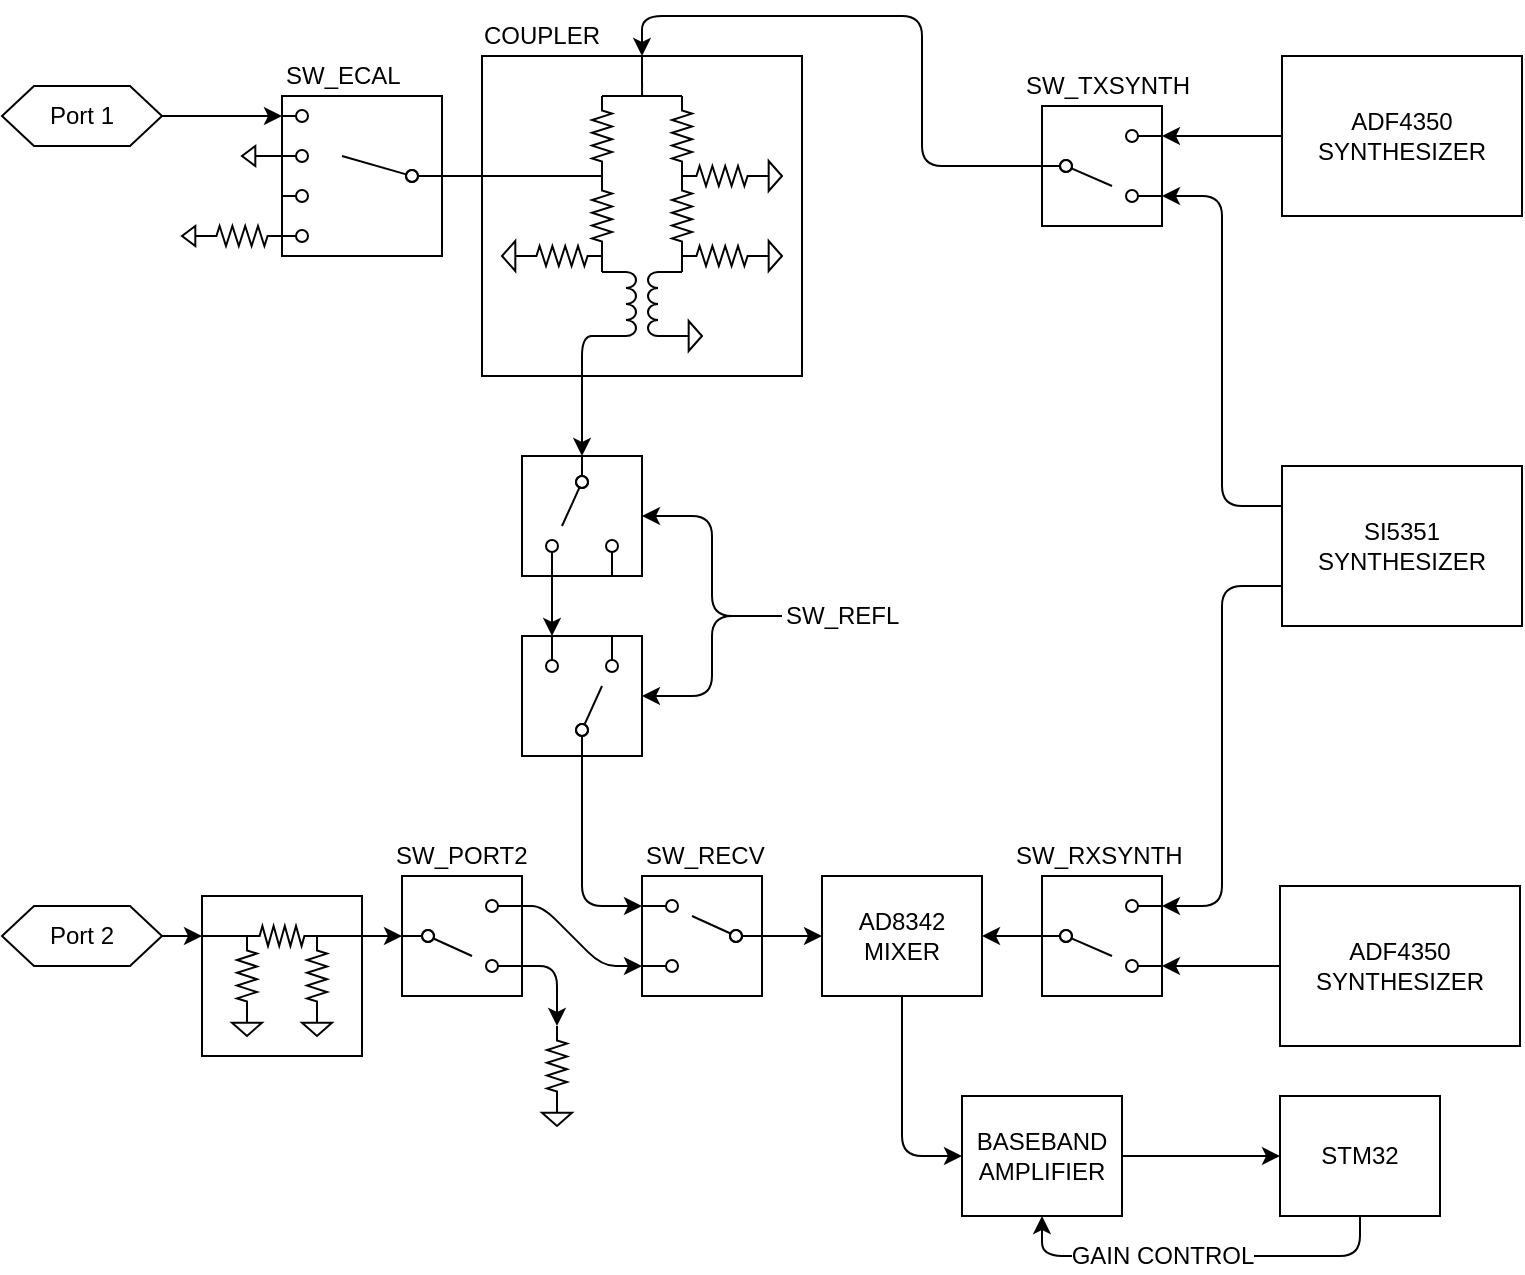 <mxfile version="11.1.4" type="device"><diagram id="cgVU8b_XZretof_O3V7h" name="Page-1"><mxGraphModel dx="862" dy="508" grid="1" gridSize="10" guides="1" tooltips="1" connect="1" arrows="1" fold="1" page="1" pageScale="1" pageWidth="1200" pageHeight="1100" math="0" shadow="0"><root><mxCell id="0"/><mxCell id="1" parent="0"/><mxCell id="WSFBnUzF09cNCr2kYtJ2-11" style="edgeStyle=orthogonalEdgeStyle;rounded=1;orthogonalLoop=1;jettySize=auto;html=1;exitX=0;exitY=0.5;exitDx=0;exitDy=0;" edge="1" parent="1" source="WSFBnUzF09cNCr2kYtJ2-2"><mxGeometry relative="1" as="geometry"><mxPoint x="660" y="695" as="targetPoint"/><Array as="points"><mxPoint x="700" y="695"/><mxPoint x="700" y="695"/></Array></mxGeometry></mxCell><mxCell id="WSFBnUzF09cNCr2kYtJ2-2" value="ADF4350&lt;br&gt;SYNTHESIZER" style="rounded=0;whiteSpace=wrap;html=1;" vertex="1" parent="1"><mxGeometry x="719" y="655" width="120" height="80" as="geometry"/></mxCell><mxCell id="WSFBnUzF09cNCr2kYtJ2-78" style="edgeStyle=orthogonalEdgeStyle;rounded=1;orthogonalLoop=1;jettySize=auto;html=1;exitX=0;exitY=0.25;exitDx=0;exitDy=0;endArrow=classic;endFill=1;strokeColor=#000000;entryX=0;entryY=0.25;entryDx=0;entryDy=0;" edge="1" parent="1" source="WSFBnUzF09cNCr2kYtJ2-3" target="WSFBnUzF09cNCr2kYtJ2-214"><mxGeometry relative="1" as="geometry"><mxPoint x="670" y="310" as="targetPoint"/><Array as="points"><mxPoint x="690" y="465"/><mxPoint x="690" y="310"/></Array></mxGeometry></mxCell><mxCell id="WSFBnUzF09cNCr2kYtJ2-79" style="edgeStyle=orthogonalEdgeStyle;rounded=1;orthogonalLoop=1;jettySize=auto;html=1;exitX=0;exitY=0.75;exitDx=0;exitDy=0;endArrow=classic;endFill=1;strokeColor=#000000;entryX=0;entryY=0.75;entryDx=0;entryDy=0;" edge="1" parent="1" source="WSFBnUzF09cNCr2kYtJ2-3" target="WSFBnUzF09cNCr2kYtJ2-299"><mxGeometry relative="1" as="geometry"><mxPoint x="660" y="670" as="targetPoint"/><Array as="points"><mxPoint x="690" y="505"/><mxPoint x="690" y="665"/></Array></mxGeometry></mxCell><mxCell id="WSFBnUzF09cNCr2kYtJ2-3" value="SI5351&lt;br&gt;SYNTHESIZER" style="rounded=0;whiteSpace=wrap;html=1;" vertex="1" parent="1"><mxGeometry x="720" y="445" width="120" height="80" as="geometry"/></mxCell><mxCell id="WSFBnUzF09cNCr2kYtJ2-9" style="edgeStyle=orthogonalEdgeStyle;rounded=1;orthogonalLoop=1;jettySize=auto;html=1;exitX=0;exitY=0.5;exitDx=0;exitDy=0;entryX=0;entryY=0.75;entryDx=0;entryDy=0;" edge="1" parent="1" source="WSFBnUzF09cNCr2kYtJ2-4" target="WSFBnUzF09cNCr2kYtJ2-214"><mxGeometry relative="1" as="geometry"><mxPoint x="680" y="280" as="targetPoint"/><Array as="points"/></mxGeometry></mxCell><mxCell id="WSFBnUzF09cNCr2kYtJ2-4" value="ADF4350&lt;br&gt;SYNTHESIZER" style="rounded=0;whiteSpace=wrap;html=1;" vertex="1" parent="1"><mxGeometry x="720" y="240" width="120" height="80" as="geometry"/></mxCell><mxCell id="WSFBnUzF09cNCr2kYtJ2-122" style="edgeStyle=orthogonalEdgeStyle;rounded=1;orthogonalLoop=1;jettySize=auto;html=1;exitX=0.5;exitY=1;exitDx=0;exitDy=0;entryX=0;entryY=0.5;entryDx=0;entryDy=0;endArrow=classic;endFill=1;strokeColor=#000000;" edge="1" parent="1" source="WSFBnUzF09cNCr2kYtJ2-12" target="WSFBnUzF09cNCr2kYtJ2-121"><mxGeometry relative="1" as="geometry"/></mxCell><mxCell id="WSFBnUzF09cNCr2kYtJ2-12" value="AD8342&lt;br&gt;MIXER" style="rounded=0;whiteSpace=wrap;html=1;" vertex="1" parent="1"><mxGeometry x="490" y="650" width="80" height="60" as="geometry"/></mxCell><mxCell id="WSFBnUzF09cNCr2kYtJ2-124" style="edgeStyle=orthogonalEdgeStyle;rounded=1;orthogonalLoop=1;jettySize=auto;html=1;exitX=1;exitY=0.5;exitDx=0;exitDy=0;endArrow=classic;endFill=1;strokeColor=#000000;" edge="1" parent="1" source="WSFBnUzF09cNCr2kYtJ2-121" target="WSFBnUzF09cNCr2kYtJ2-123"><mxGeometry relative="1" as="geometry"/></mxCell><mxCell id="WSFBnUzF09cNCr2kYtJ2-121" value="BASEBAND&lt;br&gt;AMPLIFIER" style="rounded=0;whiteSpace=wrap;html=1;" vertex="1" parent="1"><mxGeometry x="560" y="760" width="80" height="60" as="geometry"/></mxCell><mxCell id="WSFBnUzF09cNCr2kYtJ2-234" style="edgeStyle=orthogonalEdgeStyle;rounded=1;orthogonalLoop=1;jettySize=auto;html=1;exitX=0.5;exitY=1;exitDx=0;exitDy=0;entryX=0.5;entryY=1;entryDx=0;entryDy=0;endArrow=classic;endFill=1;strokeColor=#000000;" edge="1" parent="1" source="WSFBnUzF09cNCr2kYtJ2-123" target="WSFBnUzF09cNCr2kYtJ2-121"><mxGeometry relative="1" as="geometry"/></mxCell><mxCell id="WSFBnUzF09cNCr2kYtJ2-235" value="GAIN CONTROL" style="text;html=1;resizable=0;points=[];align=center;verticalAlign=middle;labelBackgroundColor=#ffffff;" vertex="1" connectable="0" parent="WSFBnUzF09cNCr2kYtJ2-234"><mxGeometry x="0.316" y="-1" relative="1" as="geometry"><mxPoint x="12" y="0.5" as="offset"/></mxGeometry></mxCell><mxCell id="WSFBnUzF09cNCr2kYtJ2-123" value="STM32" style="rounded=0;whiteSpace=wrap;html=1;" vertex="1" parent="1"><mxGeometry x="719" y="760" width="80" height="60" as="geometry"/></mxCell><mxCell id="WSFBnUzF09cNCr2kYtJ2-270" style="edgeStyle=none;rounded=1;orthogonalLoop=1;jettySize=auto;html=1;exitX=1;exitY=0.5;exitDx=0;exitDy=0;endArrow=classic;endFill=1;strokeColor=#000000;" edge="1" parent="1" source="WSFBnUzF09cNCr2kYtJ2-125"><mxGeometry relative="1" as="geometry"><mxPoint x="220" y="270" as="targetPoint"/></mxGeometry></mxCell><mxCell id="WSFBnUzF09cNCr2kYtJ2-125" value="Port 1" style="shape=hexagon;perimeter=hexagonPerimeter2;whiteSpace=wrap;html=1;size=0.2;" vertex="1" parent="1"><mxGeometry x="80" y="255" width="80" height="30" as="geometry"/></mxCell><mxCell id="WSFBnUzF09cNCr2kYtJ2-138" style="edgeStyle=orthogonalEdgeStyle;rounded=1;orthogonalLoop=1;jettySize=auto;html=1;exitX=1;exitY=0.5;exitDx=0;exitDy=0;entryX=0;entryY=0.25;entryDx=0;entryDy=0;endArrow=classic;endFill=1;strokeColor=#000000;" edge="1" parent="1" source="WSFBnUzF09cNCr2kYtJ2-127" target="WSFBnUzF09cNCr2kYtJ2-128"><mxGeometry relative="1" as="geometry"/></mxCell><mxCell id="WSFBnUzF09cNCr2kYtJ2-127" value="Port 2" style="shape=hexagon;perimeter=hexagonPerimeter2;whiteSpace=wrap;html=1;size=0.2;" vertex="1" parent="1"><mxGeometry x="80" y="665" width="80" height="30" as="geometry"/></mxCell><mxCell id="WSFBnUzF09cNCr2kYtJ2-136" value="" style="group" vertex="1" connectable="0" parent="1"><mxGeometry x="180" y="660" width="80" height="80" as="geometry"/></mxCell><mxCell id="WSFBnUzF09cNCr2kYtJ2-128" value="" style="rounded=0;whiteSpace=wrap;html=1;" vertex="1" parent="WSFBnUzF09cNCr2kYtJ2-136"><mxGeometry width="80" height="80" as="geometry"/></mxCell><mxCell id="WSFBnUzF09cNCr2kYtJ2-129" value="" style="pointerEvents=1;verticalLabelPosition=bottom;shadow=0;dashed=0;align=center;fillColor=#ffffff;html=1;verticalAlign=top;strokeWidth=1;shape=mxgraph.electrical.resistors.resistor_2;" vertex="1" parent="WSFBnUzF09cNCr2kYtJ2-136"><mxGeometry x="22.5" y="15" width="35" height="10" as="geometry"/></mxCell><mxCell id="WSFBnUzF09cNCr2kYtJ2-130" value="" style="pointerEvents=1;verticalLabelPosition=bottom;shadow=0;dashed=0;align=center;fillColor=#ffffff;html=1;verticalAlign=top;strokeWidth=1;shape=mxgraph.electrical.resistors.resistor_2;direction=south;" vertex="1" parent="WSFBnUzF09cNCr2kYtJ2-136"><mxGeometry x="17.5" y="20" width="10" height="40" as="geometry"/></mxCell><mxCell id="WSFBnUzF09cNCr2kYtJ2-135" style="edgeStyle=orthogonalEdgeStyle;rounded=1;orthogonalLoop=1;jettySize=auto;html=1;exitX=0;exitY=0.5;exitDx=0;exitDy=0;exitPerimeter=0;entryX=1;entryY=0.25;entryDx=0;entryDy=0;endArrow=none;endFill=0;strokeColor=#000000;" edge="1" parent="WSFBnUzF09cNCr2kYtJ2-136" source="WSFBnUzF09cNCr2kYtJ2-131" target="WSFBnUzF09cNCr2kYtJ2-128"><mxGeometry relative="1" as="geometry"/></mxCell><mxCell id="WSFBnUzF09cNCr2kYtJ2-131" value="" style="pointerEvents=1;verticalLabelPosition=bottom;shadow=0;dashed=0;align=center;fillColor=#ffffff;html=1;verticalAlign=top;strokeWidth=1;shape=mxgraph.electrical.resistors.resistor_2;direction=south;" vertex="1" parent="WSFBnUzF09cNCr2kYtJ2-136"><mxGeometry x="52.5" y="20" width="10" height="40" as="geometry"/></mxCell><mxCell id="WSFBnUzF09cNCr2kYtJ2-132" value="" style="pointerEvents=1;verticalLabelPosition=bottom;shadow=0;dashed=0;align=center;fillColor=#ffffff;html=1;verticalAlign=top;strokeWidth=1;shape=mxgraph.electrical.signal_sources.signal_ground;" vertex="1" parent="WSFBnUzF09cNCr2kYtJ2-136"><mxGeometry x="15" y="60" width="15" height="10" as="geometry"/></mxCell><mxCell id="WSFBnUzF09cNCr2kYtJ2-133" value="" style="pointerEvents=1;verticalLabelPosition=bottom;shadow=0;dashed=0;align=center;fillColor=#ffffff;html=1;verticalAlign=top;strokeWidth=1;shape=mxgraph.electrical.signal_sources.signal_ground;" vertex="1" parent="WSFBnUzF09cNCr2kYtJ2-136"><mxGeometry x="50" y="60" width="15" height="10" as="geometry"/></mxCell><mxCell id="WSFBnUzF09cNCr2kYtJ2-134" style="edgeStyle=orthogonalEdgeStyle;rounded=1;orthogonalLoop=1;jettySize=auto;html=1;exitX=0;exitY=0.25;exitDx=0;exitDy=0;entryX=0;entryY=0.5;entryDx=0;entryDy=0;entryPerimeter=0;endArrow=none;endFill=0;strokeColor=#000000;" edge="1" parent="WSFBnUzF09cNCr2kYtJ2-136" source="WSFBnUzF09cNCr2kYtJ2-128" target="WSFBnUzF09cNCr2kYtJ2-129"><mxGeometry relative="1" as="geometry"/></mxCell><mxCell id="WSFBnUzF09cNCr2kYtJ2-191" value="" style="group;rotation=-90;" vertex="1" connectable="0" parent="1"><mxGeometry x="340" y="440" width="60" height="60" as="geometry"/></mxCell><mxCell id="WSFBnUzF09cNCr2kYtJ2-192" value="" style="rounded=0;whiteSpace=wrap;html=1;rotation=-90;" vertex="1" parent="WSFBnUzF09cNCr2kYtJ2-191"><mxGeometry width="60" height="60" as="geometry"/></mxCell><mxCell id="WSFBnUzF09cNCr2kYtJ2-193" value="" style="endArrow=oval;html=1;endFill=0;exitX=0;exitY=0.25;exitDx=0;exitDy=0;" edge="1" parent="WSFBnUzF09cNCr2kYtJ2-191" source="WSFBnUzF09cNCr2kYtJ2-192"><mxGeometry width="50" height="50" relative="1" as="geometry"><mxPoint x="15" y="65" as="sourcePoint"/><mxPoint x="15" y="45" as="targetPoint"/></mxGeometry></mxCell><mxCell id="WSFBnUzF09cNCr2kYtJ2-194" value="" style="endArrow=oval;html=1;endFill=0;exitX=0;exitY=0.75;exitDx=0;exitDy=0;" edge="1" parent="WSFBnUzF09cNCr2kYtJ2-191" source="WSFBnUzF09cNCr2kYtJ2-192"><mxGeometry width="50" height="50" relative="1" as="geometry"><mxPoint x="45" y="65" as="sourcePoint"/><mxPoint x="45" y="45" as="targetPoint"/></mxGeometry></mxCell><mxCell id="WSFBnUzF09cNCr2kYtJ2-195" value="" style="endArrow=oval;html=1;endFill=0;" edge="1" parent="WSFBnUzF09cNCr2kYtJ2-191"><mxGeometry width="50" height="50" relative="1" as="geometry"><mxPoint x="20" y="35" as="sourcePoint"/><mxPoint x="30" y="13" as="targetPoint"/></mxGeometry></mxCell><mxCell id="WSFBnUzF09cNCr2kYtJ2-196" value="" style="endArrow=oval;html=1;endFill=0;exitX=1;exitY=0.5;exitDx=0;exitDy=0;" edge="1" parent="WSFBnUzF09cNCr2kYtJ2-191" source="WSFBnUzF09cNCr2kYtJ2-192"><mxGeometry width="50" height="50" relative="1" as="geometry"><mxPoint x="30" y="-7" as="sourcePoint"/><mxPoint x="30" y="13" as="targetPoint"/></mxGeometry></mxCell><mxCell id="WSFBnUzF09cNCr2kYtJ2-213" value="" style="group;rotation=-180;" vertex="1" connectable="0" parent="1"><mxGeometry x="600" y="265" width="60" height="60" as="geometry"/></mxCell><mxCell id="WSFBnUzF09cNCr2kYtJ2-214" value="" style="rounded=0;whiteSpace=wrap;html=1;rotation=-180;" vertex="1" parent="WSFBnUzF09cNCr2kYtJ2-213"><mxGeometry width="60" height="60" as="geometry"/></mxCell><mxCell id="WSFBnUzF09cNCr2kYtJ2-215" value="" style="endArrow=oval;html=1;endFill=0;exitX=0;exitY=0.25;exitDx=0;exitDy=0;" edge="1" parent="WSFBnUzF09cNCr2kYtJ2-213" source="WSFBnUzF09cNCr2kYtJ2-214"><mxGeometry width="50" height="50" relative="1" as="geometry"><mxPoint x="65" y="45" as="sourcePoint"/><mxPoint x="45" y="45" as="targetPoint"/></mxGeometry></mxCell><mxCell id="WSFBnUzF09cNCr2kYtJ2-216" value="" style="endArrow=oval;html=1;endFill=0;exitX=0;exitY=0.75;exitDx=0;exitDy=0;" edge="1" parent="WSFBnUzF09cNCr2kYtJ2-213" source="WSFBnUzF09cNCr2kYtJ2-214"><mxGeometry width="50" height="50" relative="1" as="geometry"><mxPoint x="65" y="15" as="sourcePoint"/><mxPoint x="45" y="15" as="targetPoint"/></mxGeometry></mxCell><mxCell id="WSFBnUzF09cNCr2kYtJ2-217" value="" style="endArrow=oval;html=1;endFill=0;" edge="1" parent="WSFBnUzF09cNCr2kYtJ2-213"><mxGeometry width="50" height="50" relative="1" as="geometry"><mxPoint x="35" y="40" as="sourcePoint"/><mxPoint x="12" y="30" as="targetPoint"/></mxGeometry></mxCell><mxCell id="WSFBnUzF09cNCr2kYtJ2-218" value="" style="endArrow=oval;html=1;endFill=0;exitX=1;exitY=0.5;exitDx=0;exitDy=0;" edge="1" parent="WSFBnUzF09cNCr2kYtJ2-213" source="WSFBnUzF09cNCr2kYtJ2-214"><mxGeometry width="50" height="50" relative="1" as="geometry"><mxPoint x="-8" y="30" as="sourcePoint"/><mxPoint x="12" y="30" as="targetPoint"/></mxGeometry></mxCell><mxCell id="WSFBnUzF09cNCr2kYtJ2-220" style="edgeStyle=orthogonalEdgeStyle;rounded=1;orthogonalLoop=1;jettySize=auto;html=1;exitX=1;exitY=0.5;exitDx=0;exitDy=0;entryX=0.5;entryY=0;entryDx=0;entryDy=0;endArrow=classic;endFill=1;strokeColor=#000000;" edge="1" parent="1" source="WSFBnUzF09cNCr2kYtJ2-214" target="WSFBnUzF09cNCr2kYtJ2-64"><mxGeometry relative="1" as="geometry"/></mxCell><mxCell id="WSFBnUzF09cNCr2kYtJ2-223" value="" style="group" vertex="1" connectable="0" parent="1"><mxGeometry x="320" y="240" width="160" height="160" as="geometry"/></mxCell><mxCell id="WSFBnUzF09cNCr2kYtJ2-64" value="" style="rounded=0;whiteSpace=wrap;html=1;" vertex="1" parent="WSFBnUzF09cNCr2kYtJ2-223"><mxGeometry width="160" height="160" as="geometry"/></mxCell><mxCell id="WSFBnUzF09cNCr2kYtJ2-140" value="" style="pointerEvents=1;verticalLabelPosition=bottom;shadow=0;dashed=0;align=center;fillColor=#ffffff;html=1;verticalAlign=top;strokeWidth=1;shape=mxgraph.electrical.resistors.resistor_2;direction=south;" vertex="1" parent="WSFBnUzF09cNCr2kYtJ2-223"><mxGeometry x="55" y="20" width="10" height="40" as="geometry"/></mxCell><mxCell id="WSFBnUzF09cNCr2kYtJ2-141" value="" style="pointerEvents=1;verticalLabelPosition=bottom;shadow=0;dashed=0;align=center;fillColor=#ffffff;html=1;verticalAlign=top;strokeWidth=1;shape=mxgraph.electrical.resistors.resistor_2;direction=south;" vertex="1" parent="WSFBnUzF09cNCr2kYtJ2-223"><mxGeometry x="95" y="20" width="10" height="40" as="geometry"/></mxCell><mxCell id="WSFBnUzF09cNCr2kYtJ2-151" style="edgeStyle=orthogonalEdgeStyle;rounded=1;orthogonalLoop=1;jettySize=auto;html=1;exitX=0;exitY=0.5;exitDx=0;exitDy=0;exitPerimeter=0;entryX=0;entryY=0.5;entryDx=0;entryDy=0;entryPerimeter=0;endArrow=none;endFill=0;strokeColor=#000000;" edge="1" parent="WSFBnUzF09cNCr2kYtJ2-223" source="WSFBnUzF09cNCr2kYtJ2-140" target="WSFBnUzF09cNCr2kYtJ2-141"><mxGeometry relative="1" as="geometry"><Array as="points"><mxPoint x="80" y="20"/><mxPoint x="80" y="20"/></Array></mxGeometry></mxCell><mxCell id="WSFBnUzF09cNCr2kYtJ2-142" value="" style="pointerEvents=1;verticalLabelPosition=bottom;shadow=0;dashed=0;align=center;fillColor=#ffffff;html=1;verticalAlign=top;strokeWidth=1;shape=mxgraph.electrical.resistors.resistor_2;direction=south;" vertex="1" parent="WSFBnUzF09cNCr2kYtJ2-223"><mxGeometry x="55" y="60" width="10" height="40" as="geometry"/></mxCell><mxCell id="WSFBnUzF09cNCr2kYtJ2-143" value="" style="pointerEvents=1;verticalLabelPosition=bottom;shadow=0;dashed=0;align=center;fillColor=#ffffff;html=1;verticalAlign=top;strokeWidth=1;shape=mxgraph.electrical.resistors.resistor_2;direction=south;" vertex="1" parent="WSFBnUzF09cNCr2kYtJ2-223"><mxGeometry x="95" y="60" width="10" height="40" as="geometry"/></mxCell><mxCell id="WSFBnUzF09cNCr2kYtJ2-144" value="" style="pointerEvents=1;verticalLabelPosition=bottom;shadow=0;dashed=0;align=center;fillColor=#ffffff;html=1;verticalAlign=top;strokeWidth=1;shape=mxgraph.electrical.resistors.resistor_2;direction=west;" vertex="1" parent="WSFBnUzF09cNCr2kYtJ2-223"><mxGeometry x="20" y="95" width="40" height="10" as="geometry"/></mxCell><mxCell id="WSFBnUzF09cNCr2kYtJ2-145" value="" style="pointerEvents=1;verticalLabelPosition=bottom;shadow=0;dashed=0;align=center;fillColor=#ffffff;html=1;verticalAlign=top;strokeWidth=1;shape=mxgraph.electrical.resistors.resistor_2;direction=west;" vertex="1" parent="WSFBnUzF09cNCr2kYtJ2-223"><mxGeometry x="100" y="95" width="40" height="10" as="geometry"/></mxCell><mxCell id="WSFBnUzF09cNCr2kYtJ2-146" value="" style="pointerEvents=1;verticalLabelPosition=bottom;shadow=0;dashed=0;align=center;fillColor=#ffffff;html=1;verticalAlign=top;strokeWidth=1;shape=mxgraph.electrical.resistors.resistor_2;direction=west;" vertex="1" parent="WSFBnUzF09cNCr2kYtJ2-223"><mxGeometry x="100" y="55" width="40" height="10" as="geometry"/></mxCell><mxCell id="WSFBnUzF09cNCr2kYtJ2-147" value="" style="pointerEvents=1;verticalLabelPosition=bottom;shadow=0;dashed=0;align=center;fillColor=#ffffff;html=1;verticalAlign=top;strokeWidth=1;shape=mxgraph.electrical.signal_sources.signal_ground;direction=north;" vertex="1" parent="WSFBnUzF09cNCr2kYtJ2-223"><mxGeometry x="140" y="52.5" width="10" height="15" as="geometry"/></mxCell><mxCell id="WSFBnUzF09cNCr2kYtJ2-148" value="" style="pointerEvents=1;verticalLabelPosition=bottom;shadow=0;dashed=0;align=center;fillColor=#ffffff;html=1;verticalAlign=top;strokeWidth=1;shape=mxgraph.electrical.signal_sources.signal_ground;direction=north;" vertex="1" parent="WSFBnUzF09cNCr2kYtJ2-223"><mxGeometry x="140" y="92.5" width="10" height="15" as="geometry"/></mxCell><mxCell id="WSFBnUzF09cNCr2kYtJ2-149" value="" style="pointerEvents=1;verticalLabelPosition=bottom;shadow=0;dashed=0;align=center;fillColor=#ffffff;html=1;verticalAlign=top;strokeWidth=1;shape=mxgraph.electrical.signal_sources.signal_ground;direction=south;" vertex="1" parent="WSFBnUzF09cNCr2kYtJ2-223"><mxGeometry x="10" y="92.5" width="10" height="15" as="geometry"/></mxCell><mxCell id="WSFBnUzF09cNCr2kYtJ2-153" value="" style="pointerEvents=1;verticalLabelPosition=bottom;shadow=0;dashed=0;align=center;fillColor=#ffffff;html=1;verticalAlign=top;strokeWidth=1;shape=mxgraph.electrical.inductors.transformer;direction=east;" vertex="1" parent="WSFBnUzF09cNCr2kYtJ2-223"><mxGeometry x="60" y="108" width="40" height="32" as="geometry"/></mxCell><mxCell id="WSFBnUzF09cNCr2kYtJ2-154" style="edgeStyle=orthogonalEdgeStyle;rounded=1;orthogonalLoop=1;jettySize=auto;html=1;exitX=0;exitY=0.5;exitDx=0;exitDy=0;exitPerimeter=0;entryX=0;entryY=0;entryDx=0;entryDy=0;entryPerimeter=0;endArrow=none;endFill=0;strokeColor=#000000;" edge="1" parent="WSFBnUzF09cNCr2kYtJ2-223" source="WSFBnUzF09cNCr2kYtJ2-144" target="WSFBnUzF09cNCr2kYtJ2-153"><mxGeometry relative="1" as="geometry"/></mxCell><mxCell id="WSFBnUzF09cNCr2kYtJ2-155" style="edgeStyle=orthogonalEdgeStyle;rounded=1;orthogonalLoop=1;jettySize=auto;html=1;exitX=1;exitY=0.5;exitDx=0;exitDy=0;exitPerimeter=0;entryX=1;entryY=0;entryDx=0;entryDy=0;entryPerimeter=0;endArrow=none;endFill=0;strokeColor=#000000;" edge="1" parent="WSFBnUzF09cNCr2kYtJ2-223" source="WSFBnUzF09cNCr2kYtJ2-145" target="WSFBnUzF09cNCr2kYtJ2-153"><mxGeometry relative="1" as="geometry"/></mxCell><mxCell id="WSFBnUzF09cNCr2kYtJ2-156" value="" style="pointerEvents=1;verticalLabelPosition=bottom;shadow=0;dashed=0;align=center;fillColor=#ffffff;html=1;verticalAlign=top;strokeWidth=1;shape=mxgraph.electrical.signal_sources.signal_ground;direction=north;" vertex="1" parent="WSFBnUzF09cNCr2kYtJ2-223"><mxGeometry x="100" y="132.5" width="10" height="15" as="geometry"/></mxCell><mxCell id="WSFBnUzF09cNCr2kYtJ2-222" style="edgeStyle=orthogonalEdgeStyle;rounded=1;orthogonalLoop=1;jettySize=auto;html=1;exitX=0.5;exitY=0;exitDx=0;exitDy=0;endArrow=none;endFill=0;strokeColor=#000000;" edge="1" parent="WSFBnUzF09cNCr2kYtJ2-223" source="WSFBnUzF09cNCr2kYtJ2-64"><mxGeometry relative="1" as="geometry"><mxPoint x="80.032" y="19.935" as="targetPoint"/></mxGeometry></mxCell><mxCell id="WSFBnUzF09cNCr2kYtJ2-197" style="edgeStyle=orthogonalEdgeStyle;rounded=1;orthogonalLoop=1;jettySize=auto;html=1;exitX=0;exitY=1;exitDx=0;exitDy=0;exitPerimeter=0;entryX=1;entryY=0.5;entryDx=0;entryDy=0;endArrow=classic;endFill=1;strokeColor=#000000;" edge="1" parent="1" source="WSFBnUzF09cNCr2kYtJ2-153" target="WSFBnUzF09cNCr2kYtJ2-192"><mxGeometry relative="1" as="geometry"><Array as="points"><mxPoint x="370" y="380"/></Array></mxGeometry></mxCell><mxCell id="WSFBnUzF09cNCr2kYtJ2-225" value="COUPLER" style="text;html=1;strokeColor=none;fillColor=none;align=center;verticalAlign=middle;whiteSpace=wrap;rounded=0;" vertex="1" parent="1"><mxGeometry x="320" y="220" width="60" height="20" as="geometry"/></mxCell><mxCell id="WSFBnUzF09cNCr2kYtJ2-226" value="" style="group;rotation=90;" vertex="1" connectable="0" parent="1"><mxGeometry x="340" y="530" width="60" height="60" as="geometry"/></mxCell><mxCell id="WSFBnUzF09cNCr2kYtJ2-227" value="" style="rounded=0;whiteSpace=wrap;html=1;rotation=90;" vertex="1" parent="WSFBnUzF09cNCr2kYtJ2-226"><mxGeometry width="60" height="60" as="geometry"/></mxCell><mxCell id="WSFBnUzF09cNCr2kYtJ2-228" value="" style="endArrow=oval;html=1;endFill=0;exitX=0;exitY=0.25;exitDx=0;exitDy=0;" edge="1" parent="WSFBnUzF09cNCr2kYtJ2-226" source="WSFBnUzF09cNCr2kYtJ2-227"><mxGeometry width="50" height="50" relative="1" as="geometry"><mxPoint x="45" y="-5" as="sourcePoint"/><mxPoint x="45" y="15" as="targetPoint"/></mxGeometry></mxCell><mxCell id="WSFBnUzF09cNCr2kYtJ2-229" value="" style="endArrow=oval;html=1;endFill=0;exitX=0;exitY=0.75;exitDx=0;exitDy=0;" edge="1" parent="WSFBnUzF09cNCr2kYtJ2-226" source="WSFBnUzF09cNCr2kYtJ2-227"><mxGeometry width="50" height="50" relative="1" as="geometry"><mxPoint x="15" y="-5" as="sourcePoint"/><mxPoint x="15" y="15" as="targetPoint"/></mxGeometry></mxCell><mxCell id="WSFBnUzF09cNCr2kYtJ2-230" value="" style="endArrow=oval;html=1;endFill=0;" edge="1" parent="WSFBnUzF09cNCr2kYtJ2-226"><mxGeometry width="50" height="50" relative="1" as="geometry"><mxPoint x="40" y="25" as="sourcePoint"/><mxPoint x="30" y="47" as="targetPoint"/></mxGeometry></mxCell><mxCell id="WSFBnUzF09cNCr2kYtJ2-231" value="" style="endArrow=oval;html=1;endFill=0;exitX=1;exitY=0.5;exitDx=0;exitDy=0;" edge="1" parent="WSFBnUzF09cNCr2kYtJ2-226" source="WSFBnUzF09cNCr2kYtJ2-227"><mxGeometry width="50" height="50" relative="1" as="geometry"><mxPoint x="30" y="67" as="sourcePoint"/><mxPoint x="30" y="47" as="targetPoint"/></mxGeometry></mxCell><mxCell id="WSFBnUzF09cNCr2kYtJ2-232" style="edgeStyle=orthogonalEdgeStyle;rounded=1;orthogonalLoop=1;jettySize=auto;html=1;exitX=0;exitY=0.25;exitDx=0;exitDy=0;entryX=0;entryY=0.75;entryDx=0;entryDy=0;endArrow=classic;endFill=1;strokeColor=#000000;" edge="1" parent="1" source="WSFBnUzF09cNCr2kYtJ2-192" target="WSFBnUzF09cNCr2kYtJ2-227"><mxGeometry relative="1" as="geometry"/></mxCell><mxCell id="WSFBnUzF09cNCr2kYtJ2-237" value="" style="group;rotation=0;" vertex="1" connectable="0" parent="1"><mxGeometry x="400" y="650" width="60" height="60" as="geometry"/></mxCell><mxCell id="WSFBnUzF09cNCr2kYtJ2-238" value="" style="rounded=0;whiteSpace=wrap;html=1;rotation=0;" vertex="1" parent="WSFBnUzF09cNCr2kYtJ2-237"><mxGeometry width="60" height="60" as="geometry"/></mxCell><mxCell id="WSFBnUzF09cNCr2kYtJ2-239" value="" style="endArrow=oval;html=1;endFill=0;exitX=0;exitY=0.25;exitDx=0;exitDy=0;" edge="1" parent="WSFBnUzF09cNCr2kYtJ2-237" source="WSFBnUzF09cNCr2kYtJ2-238"><mxGeometry width="50" height="50" relative="1" as="geometry"><mxPoint x="-5" y="15" as="sourcePoint"/><mxPoint x="15" y="15" as="targetPoint"/></mxGeometry></mxCell><mxCell id="WSFBnUzF09cNCr2kYtJ2-240" value="" style="endArrow=oval;html=1;endFill=0;exitX=0;exitY=0.75;exitDx=0;exitDy=0;" edge="1" parent="WSFBnUzF09cNCr2kYtJ2-237" source="WSFBnUzF09cNCr2kYtJ2-238"><mxGeometry width="50" height="50" relative="1" as="geometry"><mxPoint x="-5" y="45" as="sourcePoint"/><mxPoint x="15" y="45" as="targetPoint"/></mxGeometry></mxCell><mxCell id="WSFBnUzF09cNCr2kYtJ2-241" value="" style="endArrow=oval;html=1;endFill=0;" edge="1" parent="WSFBnUzF09cNCr2kYtJ2-237"><mxGeometry width="50" height="50" relative="1" as="geometry"><mxPoint x="25" y="20" as="sourcePoint"/><mxPoint x="47" y="30" as="targetPoint"/></mxGeometry></mxCell><mxCell id="WSFBnUzF09cNCr2kYtJ2-242" value="" style="endArrow=oval;html=1;endFill=0;exitX=1;exitY=0.5;exitDx=0;exitDy=0;" edge="1" parent="WSFBnUzF09cNCr2kYtJ2-237" source="WSFBnUzF09cNCr2kYtJ2-238"><mxGeometry width="50" height="50" relative="1" as="geometry"><mxPoint x="67" y="30" as="sourcePoint"/><mxPoint x="47" y="30" as="targetPoint"/></mxGeometry></mxCell><mxCell id="WSFBnUzF09cNCr2kYtJ2-243" style="edgeStyle=orthogonalEdgeStyle;rounded=1;orthogonalLoop=1;jettySize=auto;html=1;exitX=1;exitY=0.5;exitDx=0;exitDy=0;entryX=0;entryY=0.5;entryDx=0;entryDy=0;endArrow=classic;endFill=1;strokeColor=#000000;" edge="1" parent="1" source="WSFBnUzF09cNCr2kYtJ2-238" target="WSFBnUzF09cNCr2kYtJ2-12"><mxGeometry relative="1" as="geometry"/></mxCell><mxCell id="WSFBnUzF09cNCr2kYtJ2-244" value="" style="group;rotation=180;" vertex="1" connectable="0" parent="1"><mxGeometry x="280" y="650" width="60" height="60" as="geometry"/></mxCell><mxCell id="WSFBnUzF09cNCr2kYtJ2-245" value="" style="rounded=0;whiteSpace=wrap;html=1;rotation=180;" vertex="1" parent="WSFBnUzF09cNCr2kYtJ2-244"><mxGeometry width="60" height="60" as="geometry"/></mxCell><mxCell id="WSFBnUzF09cNCr2kYtJ2-246" value="" style="endArrow=oval;html=1;endFill=0;exitX=0;exitY=0.25;exitDx=0;exitDy=0;" edge="1" parent="WSFBnUzF09cNCr2kYtJ2-244" source="WSFBnUzF09cNCr2kYtJ2-245"><mxGeometry width="50" height="50" relative="1" as="geometry"><mxPoint x="65" y="45" as="sourcePoint"/><mxPoint x="45" y="45" as="targetPoint"/></mxGeometry></mxCell><mxCell id="WSFBnUzF09cNCr2kYtJ2-247" value="" style="endArrow=oval;html=1;endFill=0;exitX=0;exitY=0.75;exitDx=0;exitDy=0;" edge="1" parent="WSFBnUzF09cNCr2kYtJ2-244" source="WSFBnUzF09cNCr2kYtJ2-245"><mxGeometry width="50" height="50" relative="1" as="geometry"><mxPoint x="65" y="15" as="sourcePoint"/><mxPoint x="45" y="15" as="targetPoint"/></mxGeometry></mxCell><mxCell id="WSFBnUzF09cNCr2kYtJ2-248" value="" style="endArrow=oval;html=1;endFill=0;" edge="1" parent="WSFBnUzF09cNCr2kYtJ2-244"><mxGeometry width="50" height="50" relative="1" as="geometry"><mxPoint x="35" y="40" as="sourcePoint"/><mxPoint x="13" y="30" as="targetPoint"/></mxGeometry></mxCell><mxCell id="WSFBnUzF09cNCr2kYtJ2-249" value="" style="endArrow=oval;html=1;endFill=0;exitX=1;exitY=0.5;exitDx=0;exitDy=0;" edge="1" parent="WSFBnUzF09cNCr2kYtJ2-244" source="WSFBnUzF09cNCr2kYtJ2-245"><mxGeometry width="50" height="50" relative="1" as="geometry"><mxPoint x="-7" y="30" as="sourcePoint"/><mxPoint x="13" y="30" as="targetPoint"/></mxGeometry></mxCell><mxCell id="WSFBnUzF09cNCr2kYtJ2-250" style="edgeStyle=orthogonalEdgeStyle;rounded=1;orthogonalLoop=1;jettySize=auto;html=1;exitX=1;exitY=0.25;exitDx=0;exitDy=0;entryX=1;entryY=0.5;entryDx=0;entryDy=0;endArrow=classic;endFill=1;strokeColor=#000000;" edge="1" parent="1" source="WSFBnUzF09cNCr2kYtJ2-128" target="WSFBnUzF09cNCr2kYtJ2-245"><mxGeometry relative="1" as="geometry"/></mxCell><mxCell id="WSFBnUzF09cNCr2kYtJ2-252" value="" style="pointerEvents=1;verticalLabelPosition=bottom;shadow=0;dashed=0;align=center;fillColor=#ffffff;html=1;verticalAlign=top;strokeWidth=1;shape=mxgraph.electrical.resistors.resistor_2;direction=south;" vertex="1" parent="1"><mxGeometry x="352.5" y="725" width="10" height="40" as="geometry"/></mxCell><mxCell id="WSFBnUzF09cNCr2kYtJ2-253" value="" style="pointerEvents=1;verticalLabelPosition=bottom;shadow=0;dashed=0;align=center;fillColor=#ffffff;html=1;verticalAlign=top;strokeWidth=1;shape=mxgraph.electrical.signal_sources.signal_ground;" vertex="1" parent="1"><mxGeometry x="350" y="765" width="15" height="10" as="geometry"/></mxCell><mxCell id="WSFBnUzF09cNCr2kYtJ2-255" style="edgeStyle=orthogonalEdgeStyle;rounded=1;orthogonalLoop=1;jettySize=auto;html=1;exitX=1;exitY=0.5;exitDx=0;exitDy=0;entryX=0;entryY=0.25;entryDx=0;entryDy=0;endArrow=classic;endFill=1;strokeColor=#000000;" edge="1" parent="1" source="WSFBnUzF09cNCr2kYtJ2-227" target="WSFBnUzF09cNCr2kYtJ2-238"><mxGeometry relative="1" as="geometry"><Array as="points"><mxPoint x="370" y="665"/></Array></mxGeometry></mxCell><mxCell id="WSFBnUzF09cNCr2kYtJ2-257" style="rounded=1;orthogonalLoop=1;jettySize=auto;html=1;exitX=0;exitY=0.75;exitDx=0;exitDy=0;entryX=0;entryY=0.75;entryDx=0;entryDy=0;endArrow=classic;endFill=1;strokeColor=#000000;" edge="1" parent="1" source="WSFBnUzF09cNCr2kYtJ2-245" target="WSFBnUzF09cNCr2kYtJ2-238"><mxGeometry relative="1" as="geometry"><Array as="points"><mxPoint x="350" y="665"/><mxPoint x="380" y="695"/></Array></mxGeometry></mxCell><mxCell id="WSFBnUzF09cNCr2kYtJ2-258" style="edgeStyle=orthogonalEdgeStyle;rounded=1;orthogonalLoop=1;jettySize=auto;html=1;exitX=0;exitY=0.25;exitDx=0;exitDy=0;entryX=0;entryY=0.5;entryDx=0;entryDy=0;entryPerimeter=0;endArrow=classic;endFill=1;strokeColor=#000000;" edge="1" parent="1" source="WSFBnUzF09cNCr2kYtJ2-245" target="WSFBnUzF09cNCr2kYtJ2-252"><mxGeometry relative="1" as="geometry"/></mxCell><mxCell id="WSFBnUzF09cNCr2kYtJ2-268" value="" style="group" vertex="1" connectable="0" parent="1"><mxGeometry x="220" y="260" width="80" height="80" as="geometry"/></mxCell><mxCell id="WSFBnUzF09cNCr2kYtJ2-260" value="" style="rounded=0;whiteSpace=wrap;html=1;" vertex="1" parent="WSFBnUzF09cNCr2kYtJ2-268"><mxGeometry width="80" height="80" as="geometry"/></mxCell><mxCell id="WSFBnUzF09cNCr2kYtJ2-261" value="" style="endArrow=oval;html=1;endFill=0;" edge="1" parent="WSFBnUzF09cNCr2kYtJ2-268"><mxGeometry width="50" height="50" relative="1" as="geometry"><mxPoint y="10" as="sourcePoint"/><mxPoint x="10" y="10" as="targetPoint"/></mxGeometry></mxCell><mxCell id="WSFBnUzF09cNCr2kYtJ2-262" value="" style="endArrow=oval;html=1;endFill=0;" edge="1" parent="WSFBnUzF09cNCr2kYtJ2-268"><mxGeometry width="50" height="50" relative="1" as="geometry"><mxPoint y="30" as="sourcePoint"/><mxPoint x="10" y="30" as="targetPoint"/></mxGeometry></mxCell><mxCell id="WSFBnUzF09cNCr2kYtJ2-263" value="" style="endArrow=oval;html=1;endFill=0;" edge="1" parent="WSFBnUzF09cNCr2kYtJ2-268"><mxGeometry width="50" height="50" relative="1" as="geometry"><mxPoint y="50" as="sourcePoint"/><mxPoint x="10" y="50" as="targetPoint"/></mxGeometry></mxCell><mxCell id="WSFBnUzF09cNCr2kYtJ2-264" value="" style="endArrow=oval;html=1;endFill=0;" edge="1" parent="WSFBnUzF09cNCr2kYtJ2-268"><mxGeometry width="50" height="50" relative="1" as="geometry"><mxPoint y="70" as="sourcePoint"/><mxPoint x="10" y="70" as="targetPoint"/></mxGeometry></mxCell><mxCell id="WSFBnUzF09cNCr2kYtJ2-265" value="" style="endArrow=oval;html=1;endFill=0;" edge="1" parent="WSFBnUzF09cNCr2kYtJ2-268"><mxGeometry width="50" height="50" relative="1" as="geometry"><mxPoint x="30" y="30" as="sourcePoint"/><mxPoint x="65" y="40" as="targetPoint"/></mxGeometry></mxCell><mxCell id="WSFBnUzF09cNCr2kYtJ2-266" value="" style="endArrow=oval;html=1;endFill=0;exitX=1;exitY=0.5;exitDx=0;exitDy=0;" edge="1" parent="WSFBnUzF09cNCr2kYtJ2-268" source="WSFBnUzF09cNCr2kYtJ2-260"><mxGeometry width="50" height="50" relative="1" as="geometry"><mxPoint x="95" y="40" as="sourcePoint"/><mxPoint x="65" y="40" as="targetPoint"/></mxGeometry></mxCell><mxCell id="WSFBnUzF09cNCr2kYtJ2-269" style="edgeStyle=none;rounded=1;orthogonalLoop=1;jettySize=auto;html=1;exitX=1;exitY=0.5;exitDx=0;exitDy=0;entryX=1;entryY=0.5;entryDx=0;entryDy=0;entryPerimeter=0;endArrow=none;endFill=0;strokeColor=#000000;" edge="1" parent="1" source="WSFBnUzF09cNCr2kYtJ2-260" target="WSFBnUzF09cNCr2kYtJ2-140"><mxGeometry relative="1" as="geometry"/></mxCell><mxCell id="WSFBnUzF09cNCr2kYtJ2-296" style="edgeStyle=none;rounded=1;orthogonalLoop=1;jettySize=auto;html=1;exitX=0.5;exitY=0;exitDx=0;exitDy=0;exitPerimeter=0;endArrow=none;endFill=0;strokeColor=#000000;" edge="1" parent="1" source="WSFBnUzF09cNCr2kYtJ2-291"><mxGeometry relative="1" as="geometry"><mxPoint x="220" y="290" as="targetPoint"/></mxGeometry></mxCell><mxCell id="WSFBnUzF09cNCr2kYtJ2-291" value="" style="pointerEvents=1;verticalLabelPosition=bottom;shadow=0;dashed=0;align=center;fillColor=#ffffff;html=1;verticalAlign=top;strokeWidth=1;shape=mxgraph.electrical.signal_sources.signal_ground;direction=south;" vertex="1" parent="1"><mxGeometry x="200" y="285" width="10" height="10" as="geometry"/></mxCell><mxCell id="WSFBnUzF09cNCr2kYtJ2-292" value="" style="pointerEvents=1;verticalLabelPosition=bottom;shadow=0;dashed=0;align=center;fillColor=#ffffff;html=1;verticalAlign=top;strokeWidth=1;shape=mxgraph.electrical.resistors.resistor_2;direction=west;" vertex="1" parent="1"><mxGeometry x="180" y="325" width="40" height="10" as="geometry"/></mxCell><mxCell id="WSFBnUzF09cNCr2kYtJ2-293" value="" style="pointerEvents=1;verticalLabelPosition=bottom;shadow=0;dashed=0;align=center;fillColor=#ffffff;html=1;verticalAlign=top;strokeWidth=1;shape=mxgraph.electrical.signal_sources.signal_ground;direction=south;" vertex="1" parent="1"><mxGeometry x="170" y="325" width="10" height="10" as="geometry"/></mxCell><mxCell id="WSFBnUzF09cNCr2kYtJ2-298" value="" style="group;rotation=-180;" vertex="1" connectable="0" parent="1"><mxGeometry x="600" y="650" width="60" height="60" as="geometry"/></mxCell><mxCell id="WSFBnUzF09cNCr2kYtJ2-299" value="" style="rounded=0;whiteSpace=wrap;html=1;rotation=-180;" vertex="1" parent="WSFBnUzF09cNCr2kYtJ2-298"><mxGeometry width="60" height="60" as="geometry"/></mxCell><mxCell id="WSFBnUzF09cNCr2kYtJ2-300" value="" style="endArrow=oval;html=1;endFill=0;exitX=0;exitY=0.25;exitDx=0;exitDy=0;" edge="1" parent="WSFBnUzF09cNCr2kYtJ2-298" source="WSFBnUzF09cNCr2kYtJ2-299"><mxGeometry width="50" height="50" relative="1" as="geometry"><mxPoint x="65" y="45" as="sourcePoint"/><mxPoint x="45" y="45" as="targetPoint"/></mxGeometry></mxCell><mxCell id="WSFBnUzF09cNCr2kYtJ2-301" value="" style="endArrow=oval;html=1;endFill=0;exitX=0;exitY=0.75;exitDx=0;exitDy=0;" edge="1" parent="WSFBnUzF09cNCr2kYtJ2-298" source="WSFBnUzF09cNCr2kYtJ2-299"><mxGeometry width="50" height="50" relative="1" as="geometry"><mxPoint x="65" y="15" as="sourcePoint"/><mxPoint x="45" y="15" as="targetPoint"/></mxGeometry></mxCell><mxCell id="WSFBnUzF09cNCr2kYtJ2-302" value="" style="endArrow=oval;html=1;endFill=0;" edge="1" parent="WSFBnUzF09cNCr2kYtJ2-298"><mxGeometry width="50" height="50" relative="1" as="geometry"><mxPoint x="35" y="40" as="sourcePoint"/><mxPoint x="12" y="30" as="targetPoint"/></mxGeometry></mxCell><mxCell id="WSFBnUzF09cNCr2kYtJ2-303" value="" style="endArrow=oval;html=1;endFill=0;exitX=1;exitY=0.5;exitDx=0;exitDy=0;" edge="1" parent="WSFBnUzF09cNCr2kYtJ2-298" source="WSFBnUzF09cNCr2kYtJ2-299"><mxGeometry width="50" height="50" relative="1" as="geometry"><mxPoint x="-8" y="30" as="sourcePoint"/><mxPoint x="12" y="30" as="targetPoint"/></mxGeometry></mxCell><mxCell id="WSFBnUzF09cNCr2kYtJ2-304" style="edgeStyle=none;rounded=1;orthogonalLoop=1;jettySize=auto;html=1;exitX=1;exitY=0.5;exitDx=0;exitDy=0;entryX=1;entryY=0.5;entryDx=0;entryDy=0;endArrow=classic;endFill=1;strokeColor=#000000;" edge="1" parent="1" source="WSFBnUzF09cNCr2kYtJ2-299" target="WSFBnUzF09cNCr2kYtJ2-12"><mxGeometry relative="1" as="geometry"/></mxCell><mxCell id="WSFBnUzF09cNCr2kYtJ2-305" value="SW_ECAL" style="text;html=1;strokeColor=none;fillColor=none;align=left;verticalAlign=middle;whiteSpace=wrap;rounded=0;" vertex="1" parent="1"><mxGeometry x="220" y="240" width="70" height="20" as="geometry"/></mxCell><mxCell id="WSFBnUzF09cNCr2kYtJ2-307" style="edgeStyle=orthogonalEdgeStyle;rounded=1;orthogonalLoop=1;jettySize=auto;html=1;exitX=0;exitY=0.5;exitDx=0;exitDy=0;entryX=0.5;entryY=1;entryDx=0;entryDy=0;endArrow=classic;endFill=1;strokeColor=#000000;" edge="1" parent="1" source="WSFBnUzF09cNCr2kYtJ2-306" target="WSFBnUzF09cNCr2kYtJ2-192"><mxGeometry relative="1" as="geometry"/></mxCell><mxCell id="WSFBnUzF09cNCr2kYtJ2-308" style="edgeStyle=orthogonalEdgeStyle;rounded=1;orthogonalLoop=1;jettySize=auto;html=1;exitX=0;exitY=0.5;exitDx=0;exitDy=0;entryX=0.5;entryY=0;entryDx=0;entryDy=0;endArrow=classic;endFill=1;strokeColor=#000000;" edge="1" parent="1" source="WSFBnUzF09cNCr2kYtJ2-306" target="WSFBnUzF09cNCr2kYtJ2-227"><mxGeometry relative="1" as="geometry"/></mxCell><mxCell id="WSFBnUzF09cNCr2kYtJ2-306" value="SW_REFL" style="text;html=1;strokeColor=none;fillColor=none;align=left;verticalAlign=middle;whiteSpace=wrap;rounded=0;" vertex="1" parent="1"><mxGeometry x="470" y="510" width="70" height="20" as="geometry"/></mxCell><mxCell id="WSFBnUzF09cNCr2kYtJ2-309" value="SW_RECV" style="text;html=1;strokeColor=none;fillColor=none;align=left;verticalAlign=middle;whiteSpace=wrap;rounded=0;" vertex="1" parent="1"><mxGeometry x="400" y="630" width="70" height="20" as="geometry"/></mxCell><mxCell id="WSFBnUzF09cNCr2kYtJ2-310" value="SW_PORT2" style="text;html=1;strokeColor=none;fillColor=none;align=left;verticalAlign=middle;whiteSpace=wrap;rounded=0;" vertex="1" parent="1"><mxGeometry x="275" y="630" width="70" height="20" as="geometry"/></mxCell><mxCell id="WSFBnUzF09cNCr2kYtJ2-311" value="SW_TXSYNTH" style="text;html=1;strokeColor=none;fillColor=none;align=left;verticalAlign=middle;whiteSpace=wrap;rounded=0;" vertex="1" parent="1"><mxGeometry x="590" y="245" width="90" height="20" as="geometry"/></mxCell><mxCell id="WSFBnUzF09cNCr2kYtJ2-312" value="SW_RXSYNTH" style="text;html=1;strokeColor=none;fillColor=none;align=left;verticalAlign=middle;whiteSpace=wrap;rounded=0;" vertex="1" parent="1"><mxGeometry x="585" y="630" width="90" height="20" as="geometry"/></mxCell></root></mxGraphModel></diagram></mxfile>